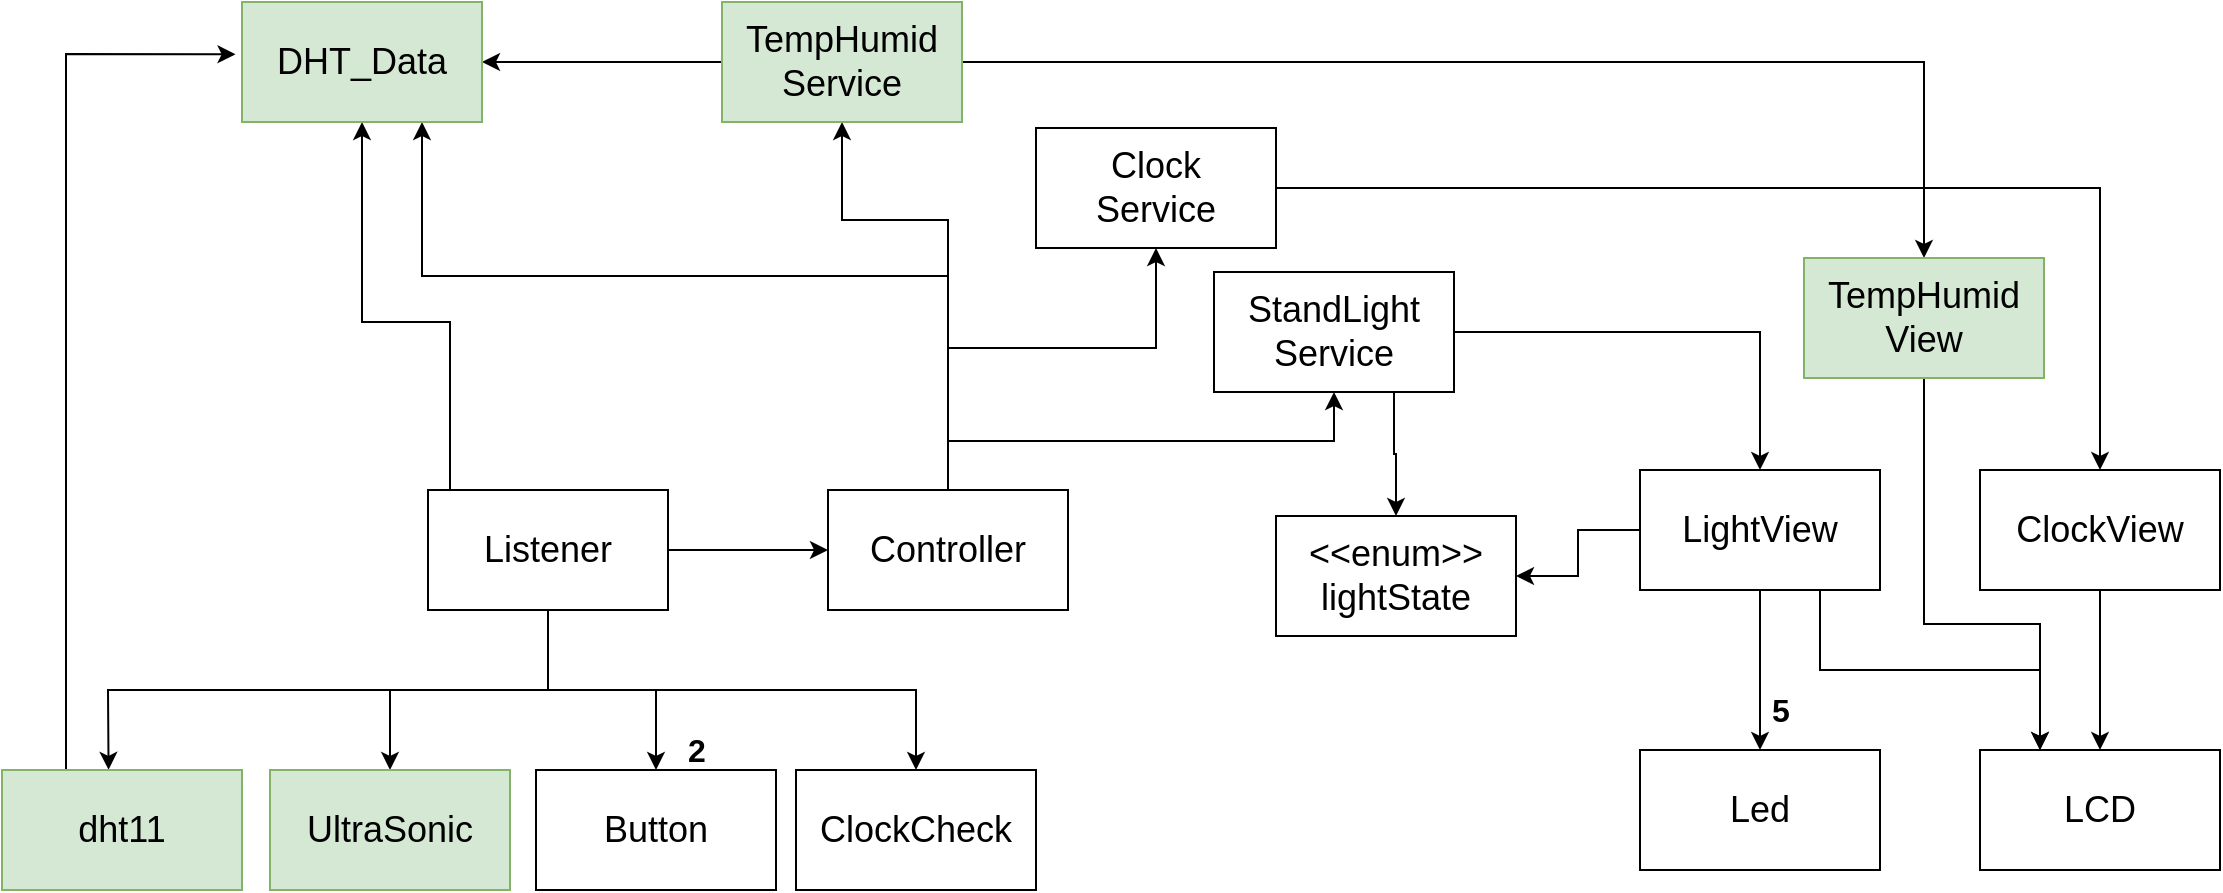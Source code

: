 <mxfile>
    <diagram id="rwZVFnb9-4XuviEcM_qo" name="페이지-1">
        <mxGraphModel dx="708" dy="419" grid="0" gridSize="10" guides="1" tooltips="1" connect="1" arrows="1" fold="1" page="1" pageScale="1" pageWidth="827" pageHeight="1169" math="0" shadow="0">
            <root>
                <mxCell id="0"/>
                <mxCell id="1" parent="0"/>
                <mxCell id="2" value="Button" style="whiteSpace=wrap;html=1;fontSize=18;" parent="1" vertex="1">
                    <mxGeometry x="285" y="447" width="120" height="60" as="geometry"/>
                </mxCell>
                <mxCell id="8" value="" style="edgeStyle=none;html=1;fontSize=18;" parent="1" source="4" target="7" edge="1">
                    <mxGeometry relative="1" as="geometry"/>
                </mxCell>
                <mxCell id="33" style="edgeStyle=orthogonalEdgeStyle;rounded=0;html=1;exitX=0.5;exitY=1;exitDx=0;exitDy=0;entryX=0.5;entryY=0;entryDx=0;entryDy=0;fontSize=16;" parent="1" source="4" target="32" edge="1">
                    <mxGeometry relative="1" as="geometry"/>
                </mxCell>
                <mxCell id="36" style="edgeStyle=orthogonalEdgeStyle;rounded=0;html=1;exitX=0.5;exitY=1;exitDx=0;exitDy=0;entryX=0.5;entryY=0;entryDx=0;entryDy=0;" parent="1" source="4" target="45" edge="1">
                    <mxGeometry relative="1" as="geometry">
                        <mxPoint x="192" y="447" as="targetPoint"/>
                    </mxGeometry>
                </mxCell>
                <mxCell id="37" style="edgeStyle=orthogonalEdgeStyle;rounded=0;html=1;exitX=0.5;exitY=1;exitDx=0;exitDy=0;entryX=0.5;entryY=0;entryDx=0;entryDy=0;" parent="1" source="4" target="2" edge="1">
                    <mxGeometry relative="1" as="geometry"/>
                </mxCell>
                <mxCell id="8bRR8xG6i2LVgfahQyAr-45" style="edgeStyle=orthogonalEdgeStyle;rounded=0;html=1;exitX=0.25;exitY=0;exitDx=0;exitDy=0;entryX=0.5;entryY=1;entryDx=0;entryDy=0;" parent="1" source="4" target="8bRR8xG6i2LVgfahQyAr-44" edge="1">
                    <mxGeometry relative="1" as="geometry">
                        <Array as="points">
                            <mxPoint x="242" y="307"/>
                            <mxPoint x="242" y="223"/>
                            <mxPoint x="198" y="223"/>
                        </Array>
                    </mxGeometry>
                </mxCell>
                <mxCell id="46" style="edgeStyle=none;html=1;rounded=0;" parent="1" source="4" edge="1">
                    <mxGeometry relative="1" as="geometry">
                        <mxPoint x="71.286" y="446.905" as="targetPoint"/>
                        <Array as="points">
                            <mxPoint x="291" y="407"/>
                            <mxPoint x="71" y="407"/>
                        </Array>
                    </mxGeometry>
                </mxCell>
                <mxCell id="4" value="Listener" style="whiteSpace=wrap;html=1;fontSize=18;" parent="1" vertex="1">
                    <mxGeometry x="231" y="307" width="120" height="60" as="geometry"/>
                </mxCell>
                <mxCell id="24" style="edgeStyle=orthogonalEdgeStyle;rounded=0;html=1;exitX=0.5;exitY=0;exitDx=0;exitDy=0;entryX=0.5;entryY=1;entryDx=0;entryDy=0;fontSize=16;" parent="1" source="7" target="21" edge="1">
                    <mxGeometry relative="1" as="geometry">
                        <Array as="points">
                            <mxPoint x="491" y="236"/>
                            <mxPoint x="595" y="236"/>
                        </Array>
                    </mxGeometry>
                </mxCell>
                <mxCell id="40" style="edgeStyle=orthogonalEdgeStyle;rounded=0;html=1;exitX=0.5;exitY=0;exitDx=0;exitDy=0;entryX=0.5;entryY=1;entryDx=0;entryDy=0;" parent="1" source="7" target="13" edge="1">
                    <mxGeometry relative="1" as="geometry"/>
                </mxCell>
                <mxCell id="41" style="edgeStyle=orthogonalEdgeStyle;rounded=0;html=1;exitX=0.5;exitY=0;exitDx=0;exitDy=0;entryX=0.5;entryY=1;entryDx=0;entryDy=0;" parent="1" source="7" target="39" edge="1">
                    <mxGeometry relative="1" as="geometry">
                        <Array as="points">
                            <mxPoint x="491" y="172"/>
                            <mxPoint x="438" y="172"/>
                        </Array>
                    </mxGeometry>
                </mxCell>
                <mxCell id="8bRR8xG6i2LVgfahQyAr-48" style="edgeStyle=orthogonalEdgeStyle;rounded=0;html=1;exitX=0.5;exitY=0;exitDx=0;exitDy=0;entryX=0.75;entryY=1;entryDx=0;entryDy=0;" parent="1" source="7" target="8bRR8xG6i2LVgfahQyAr-44" edge="1">
                    <mxGeometry relative="1" as="geometry">
                        <Array as="points">
                            <mxPoint x="491" y="200"/>
                            <mxPoint x="228" y="200"/>
                        </Array>
                    </mxGeometry>
                </mxCell>
                <mxCell id="7" value="Controller" style="whiteSpace=wrap;html=1;fontSize=18;" parent="1" vertex="1">
                    <mxGeometry x="431" y="307" width="120" height="60" as="geometry"/>
                </mxCell>
                <mxCell id="12" value="" style="edgeStyle=orthogonalEdgeStyle;html=1;fontSize=18;rounded=0;" parent="1" source="9" target="11" edge="1">
                    <mxGeometry relative="1" as="geometry"/>
                </mxCell>
                <mxCell id="38" style="edgeStyle=orthogonalEdgeStyle;rounded=0;html=1;exitX=0.75;exitY=1;exitDx=0;exitDy=0;entryX=0.25;entryY=0;entryDx=0;entryDy=0;" parent="1" source="9" target="18" edge="1">
                    <mxGeometry relative="1" as="geometry"/>
                </mxCell>
                <mxCell id="4vsrlma3hgQ18K0vDg8a-46" style="edgeStyle=orthogonalEdgeStyle;rounded=0;html=1;exitX=0;exitY=0.5;exitDx=0;exitDy=0;entryX=1;entryY=0.5;entryDx=0;entryDy=0;" parent="1" source="9" target="4vsrlma3hgQ18K0vDg8a-44" edge="1">
                    <mxGeometry relative="1" as="geometry"/>
                </mxCell>
                <mxCell id="9" value="LightView" style="whiteSpace=wrap;html=1;fontSize=18;" parent="1" vertex="1">
                    <mxGeometry x="837" y="297" width="120" height="60" as="geometry"/>
                </mxCell>
                <mxCell id="11" value="Led" style="whiteSpace=wrap;html=1;fontSize=18;" parent="1" vertex="1">
                    <mxGeometry x="837" y="437" width="120" height="60" as="geometry"/>
                </mxCell>
                <mxCell id="15" style="edgeStyle=orthogonalEdgeStyle;html=1;exitX=1;exitY=0.5;exitDx=0;exitDy=0;entryX=0.5;entryY=0;entryDx=0;entryDy=0;fontSize=18;rounded=0;" parent="1" source="13" target="9" edge="1">
                    <mxGeometry relative="1" as="geometry"/>
                </mxCell>
                <mxCell id="4vsrlma3hgQ18K0vDg8a-47" style="edgeStyle=orthogonalEdgeStyle;rounded=0;html=1;exitX=0.75;exitY=1;exitDx=0;exitDy=0;entryX=0.5;entryY=0;entryDx=0;entryDy=0;" parent="1" source="13" target="4vsrlma3hgQ18K0vDg8a-44" edge="1">
                    <mxGeometry relative="1" as="geometry"/>
                </mxCell>
                <mxCell id="13" value="StandLight&lt;br&gt;Service" style="whiteSpace=wrap;html=1;fontSize=18;" parent="1" vertex="1">
                    <mxGeometry x="624" y="198" width="120" height="60" as="geometry"/>
                </mxCell>
                <mxCell id="16" value="2" style="text;html=1;align=center;verticalAlign=middle;resizable=0;points=[];autosize=1;strokeColor=none;fillColor=none;fontSize=16;fontStyle=1" parent="1" vertex="1">
                    <mxGeometry x="355" y="427" width="20" height="20" as="geometry"/>
                </mxCell>
                <mxCell id="17" value="5" style="text;html=1;align=center;verticalAlign=middle;resizable=0;points=[];autosize=1;strokeColor=none;fillColor=none;fontSize=16;fontStyle=1" parent="1" vertex="1">
                    <mxGeometry x="897" y="407" width="20" height="20" as="geometry"/>
                </mxCell>
                <mxCell id="18" value="LCD" style="whiteSpace=wrap;html=1;fontSize=18;" parent="1" vertex="1">
                    <mxGeometry x="1007" y="437" width="120" height="60" as="geometry"/>
                </mxCell>
                <mxCell id="4vsrlma3hgQ18K0vDg8a-45" style="edgeStyle=orthogonalEdgeStyle;rounded=0;html=1;exitX=1;exitY=0.5;exitDx=0;exitDy=0;entryX=0.5;entryY=0;entryDx=0;entryDy=0;" parent="1" source="21" target="27" edge="1">
                    <mxGeometry relative="1" as="geometry"/>
                </mxCell>
                <mxCell id="21" value="Clock&lt;br&gt;Service" style="whiteSpace=wrap;html=1;fontSize=18;" parent="1" vertex="1">
                    <mxGeometry x="535" y="126" width="120" height="60" as="geometry"/>
                </mxCell>
                <mxCell id="31" style="edgeStyle=orthogonalEdgeStyle;rounded=0;html=1;exitX=0.5;exitY=1;exitDx=0;exitDy=0;entryX=0.5;entryY=0;entryDx=0;entryDy=0;fontSize=16;" parent="1" source="27" target="18" edge="1">
                    <mxGeometry relative="1" as="geometry"/>
                </mxCell>
                <mxCell id="27" value="ClockView" style="whiteSpace=wrap;html=1;fontSize=18;" parent="1" vertex="1">
                    <mxGeometry x="1007" y="297" width="120" height="60" as="geometry"/>
                </mxCell>
                <mxCell id="32" value="ClockCheck" style="whiteSpace=wrap;html=1;fontSize=18;" parent="1" vertex="1">
                    <mxGeometry x="415" y="447" width="120" height="60" as="geometry"/>
                </mxCell>
                <mxCell id="43" style="edgeStyle=orthogonalEdgeStyle;rounded=0;html=1;exitX=1;exitY=0.5;exitDx=0;exitDy=0;entryX=0.5;entryY=0;entryDx=0;entryDy=0;" parent="1" source="39" target="42" edge="1">
                    <mxGeometry relative="1" as="geometry"/>
                </mxCell>
                <mxCell id="8bRR8xG6i2LVgfahQyAr-49" style="edgeStyle=orthogonalEdgeStyle;rounded=0;html=1;exitX=0;exitY=0.5;exitDx=0;exitDy=0;" parent="1" source="39" target="8bRR8xG6i2LVgfahQyAr-44" edge="1">
                    <mxGeometry relative="1" as="geometry"/>
                </mxCell>
                <mxCell id="39" value="TempHumid&lt;br&gt;Service" style="whiteSpace=wrap;html=1;fontSize=18;fillColor=#d5e8d4;strokeColor=#82b366;" parent="1" vertex="1">
                    <mxGeometry x="378" y="63" width="120" height="60" as="geometry"/>
                </mxCell>
                <mxCell id="44" style="edgeStyle=orthogonalEdgeStyle;rounded=0;html=1;exitX=0.5;exitY=1;exitDx=0;exitDy=0;entryX=0.25;entryY=0;entryDx=0;entryDy=0;" parent="1" source="42" target="18" edge="1">
                    <mxGeometry relative="1" as="geometry">
                        <Array as="points">
                            <mxPoint x="979" y="374"/>
                            <mxPoint x="1037" y="374"/>
                        </Array>
                    </mxGeometry>
                </mxCell>
                <mxCell id="42" value="TempHumid&lt;br&gt;View" style="whiteSpace=wrap;html=1;fontSize=18;fillColor=#d5e8d4;strokeColor=#82b366;" parent="1" vertex="1">
                    <mxGeometry x="919" y="191" width="120" height="60" as="geometry"/>
                </mxCell>
                <mxCell id="8bRR8xG6i2LVgfahQyAr-44" value="DHT_Data" style="whiteSpace=wrap;html=1;fontSize=18;fillColor=#d5e8d4;strokeColor=#82b366;" parent="1" vertex="1">
                    <mxGeometry x="138" y="63" width="120" height="60" as="geometry"/>
                </mxCell>
                <mxCell id="4vsrlma3hgQ18K0vDg8a-44" value="&amp;lt;&amp;lt;enum&amp;gt;&amp;gt;&lt;br&gt;lightState" style="whiteSpace=wrap;html=1;fontSize=18;" parent="1" vertex="1">
                    <mxGeometry x="655" y="320" width="120" height="60" as="geometry"/>
                </mxCell>
                <mxCell id="45" value="UltraSonic" style="whiteSpace=wrap;html=1;fontSize=18;fillColor=#d5e8d4;strokeColor=#82b366;" parent="1" vertex="1">
                    <mxGeometry x="152" y="447" width="120" height="60" as="geometry"/>
                </mxCell>
                <mxCell id="49" style="edgeStyle=none;html=1;rounded=0;" parent="1" edge="1">
                    <mxGeometry relative="1" as="geometry">
                        <mxPoint x="134.765" y="89.176" as="targetPoint"/>
                        <mxPoint x="50" y="451" as="sourcePoint"/>
                        <Array as="points">
                            <mxPoint x="50" y="89"/>
                        </Array>
                    </mxGeometry>
                </mxCell>
                <mxCell id="47" value="dht11" style="whiteSpace=wrap;html=1;fontSize=18;fillColor=#d5e8d4;strokeColor=#82b366;" parent="1" vertex="1">
                    <mxGeometry x="18" y="447" width="120" height="60" as="geometry"/>
                </mxCell>
            </root>
        </mxGraphModel>
    </diagram>
    <diagram id="JMYObuIH1QSER_L9iBrt" name="페이지-2">
        <mxGraphModel dx="1454" dy="630" grid="1" gridSize="10" guides="1" tooltips="1" connect="1" arrows="1" fold="1" page="1" pageScale="1" pageWidth="827" pageHeight="1169" math="0" shadow="0">
            <root>
                <mxCell id="Q607Y2rKxZQUFugG3BdK-0"/>
                <mxCell id="Q607Y2rKxZQUFugG3BdK-1" parent="Q607Y2rKxZQUFugG3BdK-0"/>
                <mxCell id="XUThxh31XiLSm-2z7mRA-0" value="Button" style="whiteSpace=wrap;html=1;fontSize=18;" parent="Q607Y2rKxZQUFugG3BdK-1" vertex="1">
                    <mxGeometry x="150" y="220" width="120" height="60" as="geometry"/>
                </mxCell>
                <mxCell id="XUThxh31XiLSm-2z7mRA-1" value="" style="edgeStyle=none;html=1;fontSize=18;" parent="Q607Y2rKxZQUFugG3BdK-1" source="XUThxh31XiLSm-2z7mRA-2" target="XUThxh31XiLSm-2z7mRA-0" edge="1">
                    <mxGeometry relative="1" as="geometry"/>
                </mxCell>
                <mxCell id="Xn4zP_rzqBb-KwKWEkbt-1" style="edgeStyle=orthogonalEdgeStyle;rounded=0;html=1;exitX=1;exitY=0.5;exitDx=0;exitDy=0;fontSize=18;" parent="Q607Y2rKxZQUFugG3BdK-1" source="XUThxh31XiLSm-2z7mRA-2" target="Xn4zP_rzqBb-KwKWEkbt-0" edge="1">
                    <mxGeometry relative="1" as="geometry"/>
                </mxCell>
                <mxCell id="XUThxh31XiLSm-2z7mRA-2" value="Listener" style="whiteSpace=wrap;html=1;fontSize=18;" parent="Q607Y2rKxZQUFugG3BdK-1" vertex="1">
                    <mxGeometry x="150" y="80" width="120" height="60" as="geometry"/>
                </mxCell>
                <mxCell id="XUThxh31XiLSm-2z7mRA-3" value="LED" style="whiteSpace=wrap;html=1;fontSize=18;" parent="Q607Y2rKxZQUFugG3BdK-1" vertex="1">
                    <mxGeometry x="540" y="220" width="120" height="60" as="geometry"/>
                </mxCell>
                <mxCell id="XUThxh31XiLSm-2z7mRA-6" value="이벤트 감시 기능" style="text;html=1;align=center;verticalAlign=middle;resizable=0;points=[];autosize=1;strokeColor=none;fillColor=none;fontSize=18;" parent="Q607Y2rKxZQUFugG3BdK-1" vertex="1">
                    <mxGeometry x="130" y="50" width="150" height="30" as="geometry"/>
                </mxCell>
                <mxCell id="z8fZrk0xQkMEeZACTWGU-1" style="edgeStyle=orthogonalEdgeStyle;rounded=0;html=1;exitX=1;exitY=0.5;exitDx=0;exitDy=0;entryX=0;entryY=0.5;entryDx=0;entryDy=0;fontSize=18;" parent="Q607Y2rKxZQUFugG3BdK-1" source="Xn4zP_rzqBb-KwKWEkbt-0" target="z8fZrk0xQkMEeZACTWGU-0" edge="1">
                    <mxGeometry relative="1" as="geometry"/>
                </mxCell>
                <mxCell id="Xn4zP_rzqBb-KwKWEkbt-0" value="controller" style="whiteSpace=wrap;html=1;fontSize=18;" parent="Q607Y2rKxZQUFugG3BdK-1" vertex="1">
                    <mxGeometry x="350" y="80" width="120" height="60" as="geometry"/>
                </mxCell>
                <mxCell id="z8fZrk0xQkMEeZACTWGU-2" style="edgeStyle=orthogonalEdgeStyle;rounded=0;html=1;exitX=0.5;exitY=1;exitDx=0;exitDy=0;fontSize=18;" parent="Q607Y2rKxZQUFugG3BdK-1" source="z8fZrk0xQkMEeZACTWGU-0" target="XUThxh31XiLSm-2z7mRA-3" edge="1">
                    <mxGeometry relative="1" as="geometry"/>
                </mxCell>
                <mxCell id="z8fZrk0xQkMEeZACTWGU-0" value="View" style="whiteSpace=wrap;html=1;fontSize=18;" parent="Q607Y2rKxZQUFugG3BdK-1" vertex="1">
                    <mxGeometry x="540" y="80" width="120" height="60" as="geometry"/>
                </mxCell>
                <mxCell id="Mj13Q_bmfDrJVbiAXAjX-0" value="Data 분배" style="text;html=1;align=center;verticalAlign=middle;resizable=0;points=[];autosize=1;strokeColor=none;fillColor=none;fontSize=18;" parent="Q607Y2rKxZQUFugG3BdK-1" vertex="1">
                    <mxGeometry x="369" y="50" width="90" height="30" as="geometry"/>
                </mxCell>
                <mxCell id="Mj13Q_bmfDrJVbiAXAjX-1" value="출력 담당" style="text;html=1;align=center;verticalAlign=middle;resizable=0;points=[];autosize=1;strokeColor=none;fillColor=none;fontSize=18;" parent="Q607Y2rKxZQUFugG3BdK-1" vertex="1">
                    <mxGeometry x="555" y="50" width="90" height="30" as="geometry"/>
                </mxCell>
                <mxCell id="Mj13Q_bmfDrJVbiAXAjX-2" value="밝기 조정 버튼" style="text;html=1;align=center;verticalAlign=middle;resizable=0;points=[];autosize=1;strokeColor=none;fillColor=none;fontSize=18;" parent="Q607Y2rKxZQUFugG3BdK-1" vertex="1">
                    <mxGeometry x="150" y="280" width="130" height="30" as="geometry"/>
                </mxCell>
                <mxCell id="Mj13Q_bmfDrJVbiAXAjX-3" value="밝기에 따른 LED 개수 On/Off" style="text;html=1;align=center;verticalAlign=middle;resizable=0;points=[];autosize=1;strokeColor=none;fillColor=none;fontSize=18;" parent="Q607Y2rKxZQUFugG3BdK-1" vertex="1">
                    <mxGeometry x="480" y="280" width="250" height="30" as="geometry"/>
                </mxCell>
                <mxCell id="Mj13Q_bmfDrJVbiAXAjX-4" value="1" style="text;html=1;align=center;verticalAlign=middle;resizable=0;points=[];autosize=1;strokeColor=none;fillColor=none;" parent="Q607Y2rKxZQUFugG3BdK-1" vertex="1">
                    <mxGeometry x="210" y="200" width="20" height="20" as="geometry"/>
                </mxCell>
                <mxCell id="Mj13Q_bmfDrJVbiAXAjX-5" value="1" style="text;html=1;align=center;verticalAlign=middle;resizable=0;points=[];autosize=1;strokeColor=none;fillColor=none;" parent="Q607Y2rKxZQUFugG3BdK-1" vertex="1">
                    <mxGeometry x="210" y="140" width="20" height="20" as="geometry"/>
                </mxCell>
                <mxCell id="Mj13Q_bmfDrJVbiAXAjX-6" value="1" style="text;html=1;align=center;verticalAlign=middle;resizable=0;points=[];autosize=1;strokeColor=none;fillColor=none;" parent="Q607Y2rKxZQUFugG3BdK-1" vertex="1">
                    <mxGeometry x="600" y="140" width="20" height="20" as="geometry"/>
                </mxCell>
                <mxCell id="Mj13Q_bmfDrJVbiAXAjX-7" value="5" style="text;html=1;align=center;verticalAlign=middle;resizable=0;points=[];autosize=1;strokeColor=none;fillColor=none;" parent="Q607Y2rKxZQUFugG3BdK-1" vertex="1">
                    <mxGeometry x="600" y="200" width="20" height="20" as="geometry"/>
                </mxCell>
                <mxCell id="Mj13Q_bmfDrJVbiAXAjX-9" value="상태머신" style="text;html=1;align=center;verticalAlign=middle;resizable=0;points=[];autosize=1;strokeColor=none;fillColor=none;fontSize=18;" parent="Q607Y2rKxZQUFugG3BdK-1" vertex="1">
                    <mxGeometry x="369" y="140" width="90" height="30" as="geometry"/>
                </mxCell>
                <mxCell id="Mj13Q_bmfDrJVbiAXAjX-10" value="Button" style="whiteSpace=wrap;html=1;fontSize=18;" parent="Q607Y2rKxZQUFugG3BdK-1" vertex="1">
                    <mxGeometry x="100" y="800" width="120" height="60" as="geometry"/>
                </mxCell>
                <mxCell id="Mj13Q_bmfDrJVbiAXAjX-11" value="" style="edgeStyle=none;html=1;fontSize=18;" parent="Q607Y2rKxZQUFugG3BdK-1" source="Mj13Q_bmfDrJVbiAXAjX-13" target="Mj13Q_bmfDrJVbiAXAjX-10" edge="1">
                    <mxGeometry relative="1" as="geometry"/>
                </mxCell>
                <mxCell id="Mj13Q_bmfDrJVbiAXAjX-12" style="edgeStyle=orthogonalEdgeStyle;rounded=0;html=1;exitX=1;exitY=0.5;exitDx=0;exitDy=0;fontSize=18;" parent="Q607Y2rKxZQUFugG3BdK-1" source="Mj13Q_bmfDrJVbiAXAjX-13" target="Mj13Q_bmfDrJVbiAXAjX-17" edge="1">
                    <mxGeometry relative="1" as="geometry"/>
                </mxCell>
                <mxCell id="Mj13Q_bmfDrJVbiAXAjX-13" value="Listener" style="whiteSpace=wrap;html=1;fontSize=18;" parent="Q607Y2rKxZQUFugG3BdK-1" vertex="1">
                    <mxGeometry x="100" y="660" width="120" height="60" as="geometry"/>
                </mxCell>
                <mxCell id="Mj13Q_bmfDrJVbiAXAjX-14" value="LED" style="whiteSpace=wrap;html=1;fontSize=18;" parent="Q607Y2rKxZQUFugG3BdK-1" vertex="1">
                    <mxGeometry x="490" y="800" width="120" height="60" as="geometry"/>
                </mxCell>
                <mxCell id="Mj13Q_bmfDrJVbiAXAjX-15" value="이벤트 감시 기능" style="text;html=1;align=center;verticalAlign=middle;resizable=0;points=[];autosize=1;strokeColor=none;fillColor=none;fontSize=18;" parent="Q607Y2rKxZQUFugG3BdK-1" vertex="1">
                    <mxGeometry x="80" y="630" width="150" height="30" as="geometry"/>
                </mxCell>
                <mxCell id="Mj13Q_bmfDrJVbiAXAjX-31" style="edgeStyle=none;html=1;exitX=0.5;exitY=0;exitDx=0;exitDy=0;entryX=0.5;entryY=1;entryDx=0;entryDy=0;" parent="Q607Y2rKxZQUFugG3BdK-1" source="Mj13Q_bmfDrJVbiAXAjX-17" target="Mj13Q_bmfDrJVbiAXAjX-30" edge="1">
                    <mxGeometry relative="1" as="geometry"/>
                </mxCell>
                <mxCell id="Mj13Q_bmfDrJVbiAXAjX-17" value="Controller" style="whiteSpace=wrap;html=1;fontSize=18;" parent="Q607Y2rKxZQUFugG3BdK-1" vertex="1">
                    <mxGeometry x="300" y="660" width="120" height="60" as="geometry"/>
                </mxCell>
                <mxCell id="Mj13Q_bmfDrJVbiAXAjX-18" style="edgeStyle=orthogonalEdgeStyle;rounded=0;html=1;exitX=0.5;exitY=1;exitDx=0;exitDy=0;fontSize=18;" parent="Q607Y2rKxZQUFugG3BdK-1" source="Mj13Q_bmfDrJVbiAXAjX-19" target="Mj13Q_bmfDrJVbiAXAjX-14" edge="1">
                    <mxGeometry relative="1" as="geometry"/>
                </mxCell>
                <mxCell id="Mj13Q_bmfDrJVbiAXAjX-35" style="edgeStyle=orthogonalEdgeStyle;rounded=0;html=1;exitX=0.75;exitY=0;exitDx=0;exitDy=0;entryX=0.75;entryY=1;entryDx=0;entryDy=0;" parent="Q607Y2rKxZQUFugG3BdK-1" source="Mj13Q_bmfDrJVbiAXAjX-19" target="Mj13Q_bmfDrJVbiAXAjX-33" edge="1">
                    <mxGeometry relative="1" as="geometry"/>
                </mxCell>
                <mxCell id="Mj13Q_bmfDrJVbiAXAjX-19" value="View" style="whiteSpace=wrap;html=1;fontSize=18;" parent="Q607Y2rKxZQUFugG3BdK-1" vertex="1">
                    <mxGeometry x="490" y="660" width="120" height="60" as="geometry"/>
                </mxCell>
                <mxCell id="Mj13Q_bmfDrJVbiAXAjX-20" value="Data 분배" style="text;html=1;align=center;verticalAlign=middle;resizable=0;points=[];autosize=1;strokeColor=none;fillColor=none;fontSize=18;" parent="Q607Y2rKxZQUFugG3BdK-1" vertex="1">
                    <mxGeometry x="316" y="720" width="90" height="30" as="geometry"/>
                </mxCell>
                <mxCell id="Mj13Q_bmfDrJVbiAXAjX-21" value="출력 담당" style="text;html=1;align=center;verticalAlign=middle;resizable=0;points=[];autosize=1;strokeColor=none;fillColor=none;fontSize=18;" parent="Q607Y2rKxZQUFugG3BdK-1" vertex="1">
                    <mxGeometry x="611" y="680" width="90" height="30" as="geometry"/>
                </mxCell>
                <mxCell id="Mj13Q_bmfDrJVbiAXAjX-22" value="밝기 조정 버튼" style="text;html=1;align=center;verticalAlign=middle;resizable=0;points=[];autosize=1;strokeColor=none;fillColor=none;fontSize=18;" parent="Q607Y2rKxZQUFugG3BdK-1" vertex="1">
                    <mxGeometry x="100" y="860" width="130" height="30" as="geometry"/>
                </mxCell>
                <mxCell id="Mj13Q_bmfDrJVbiAXAjX-23" value="밝기에 따른 LED 개수 On/Off" style="text;html=1;align=center;verticalAlign=middle;resizable=0;points=[];autosize=1;strokeColor=none;fillColor=none;fontSize=18;" parent="Q607Y2rKxZQUFugG3BdK-1" vertex="1">
                    <mxGeometry x="430" y="860" width="250" height="30" as="geometry"/>
                </mxCell>
                <mxCell id="Mj13Q_bmfDrJVbiAXAjX-24" value="1" style="text;html=1;align=center;verticalAlign=middle;resizable=0;points=[];autosize=1;strokeColor=none;fillColor=none;" parent="Q607Y2rKxZQUFugG3BdK-1" vertex="1">
                    <mxGeometry x="160" y="780" width="20" height="20" as="geometry"/>
                </mxCell>
                <mxCell id="Mj13Q_bmfDrJVbiAXAjX-25" value="1" style="text;html=1;align=center;verticalAlign=middle;resizable=0;points=[];autosize=1;strokeColor=none;fillColor=none;" parent="Q607Y2rKxZQUFugG3BdK-1" vertex="1">
                    <mxGeometry x="160" y="720" width="20" height="20" as="geometry"/>
                </mxCell>
                <mxCell id="Mj13Q_bmfDrJVbiAXAjX-26" value="1" style="text;html=1;align=center;verticalAlign=middle;resizable=0;points=[];autosize=1;strokeColor=none;fillColor=none;" parent="Q607Y2rKxZQUFugG3BdK-1" vertex="1">
                    <mxGeometry x="550" y="720" width="20" height="20" as="geometry"/>
                </mxCell>
                <mxCell id="Mj13Q_bmfDrJVbiAXAjX-27" value="5" style="text;html=1;align=center;verticalAlign=middle;resizable=0;points=[];autosize=1;strokeColor=none;fillColor=none;" parent="Q607Y2rKxZQUFugG3BdK-1" vertex="1">
                    <mxGeometry x="550" y="780" width="20" height="20" as="geometry"/>
                </mxCell>
                <mxCell id="Mj13Q_bmfDrJVbiAXAjX-28" value="상태머신" style="text;html=1;align=center;verticalAlign=middle;resizable=0;points=[];autosize=1;strokeColor=none;fillColor=none;fontSize=18;" parent="Q607Y2rKxZQUFugG3BdK-1" vertex="1">
                    <mxGeometry x="300" y="490" width="90" height="30" as="geometry"/>
                </mxCell>
                <mxCell id="Mj13Q_bmfDrJVbiAXAjX-32" style="edgeStyle=orthogonalEdgeStyle;html=1;exitX=1;exitY=0.5;exitDx=0;exitDy=0;entryX=0.5;entryY=0;entryDx=0;entryDy=0;rounded=0;" parent="Q607Y2rKxZQUFugG3BdK-1" source="Mj13Q_bmfDrJVbiAXAjX-30" target="Mj13Q_bmfDrJVbiAXAjX-19" edge="1">
                    <mxGeometry relative="1" as="geometry"/>
                </mxCell>
                <mxCell id="Mj13Q_bmfDrJVbiAXAjX-34" style="edgeStyle=orthogonalEdgeStyle;rounded=0;html=1;exitX=0.75;exitY=0;exitDx=0;exitDy=0;entryX=0;entryY=0.5;entryDx=0;entryDy=0;" parent="Q607Y2rKxZQUFugG3BdK-1" source="Mj13Q_bmfDrJVbiAXAjX-30" target="Mj13Q_bmfDrJVbiAXAjX-33" edge="1">
                    <mxGeometry relative="1" as="geometry"/>
                </mxCell>
                <mxCell id="Mj13Q_bmfDrJVbiAXAjX-30" value="Service" style="whiteSpace=wrap;html=1;fontSize=18;" parent="Q607Y2rKxZQUFugG3BdK-1" vertex="1">
                    <mxGeometry x="300" y="520" width="120" height="60" as="geometry"/>
                </mxCell>
                <mxCell id="Mj13Q_bmfDrJVbiAXAjX-33" value="&amp;lt;&amp;lt;enum&amp;gt;&amp;gt;&lt;br&gt;lightState" style="whiteSpace=wrap;html=1;fontSize=18;" parent="Q607Y2rKxZQUFugG3BdK-1" vertex="1">
                    <mxGeometry x="490" y="460" width="120" height="60" as="geometry"/>
                </mxCell>
            </root>
        </mxGraphModel>
    </diagram>
</mxfile>